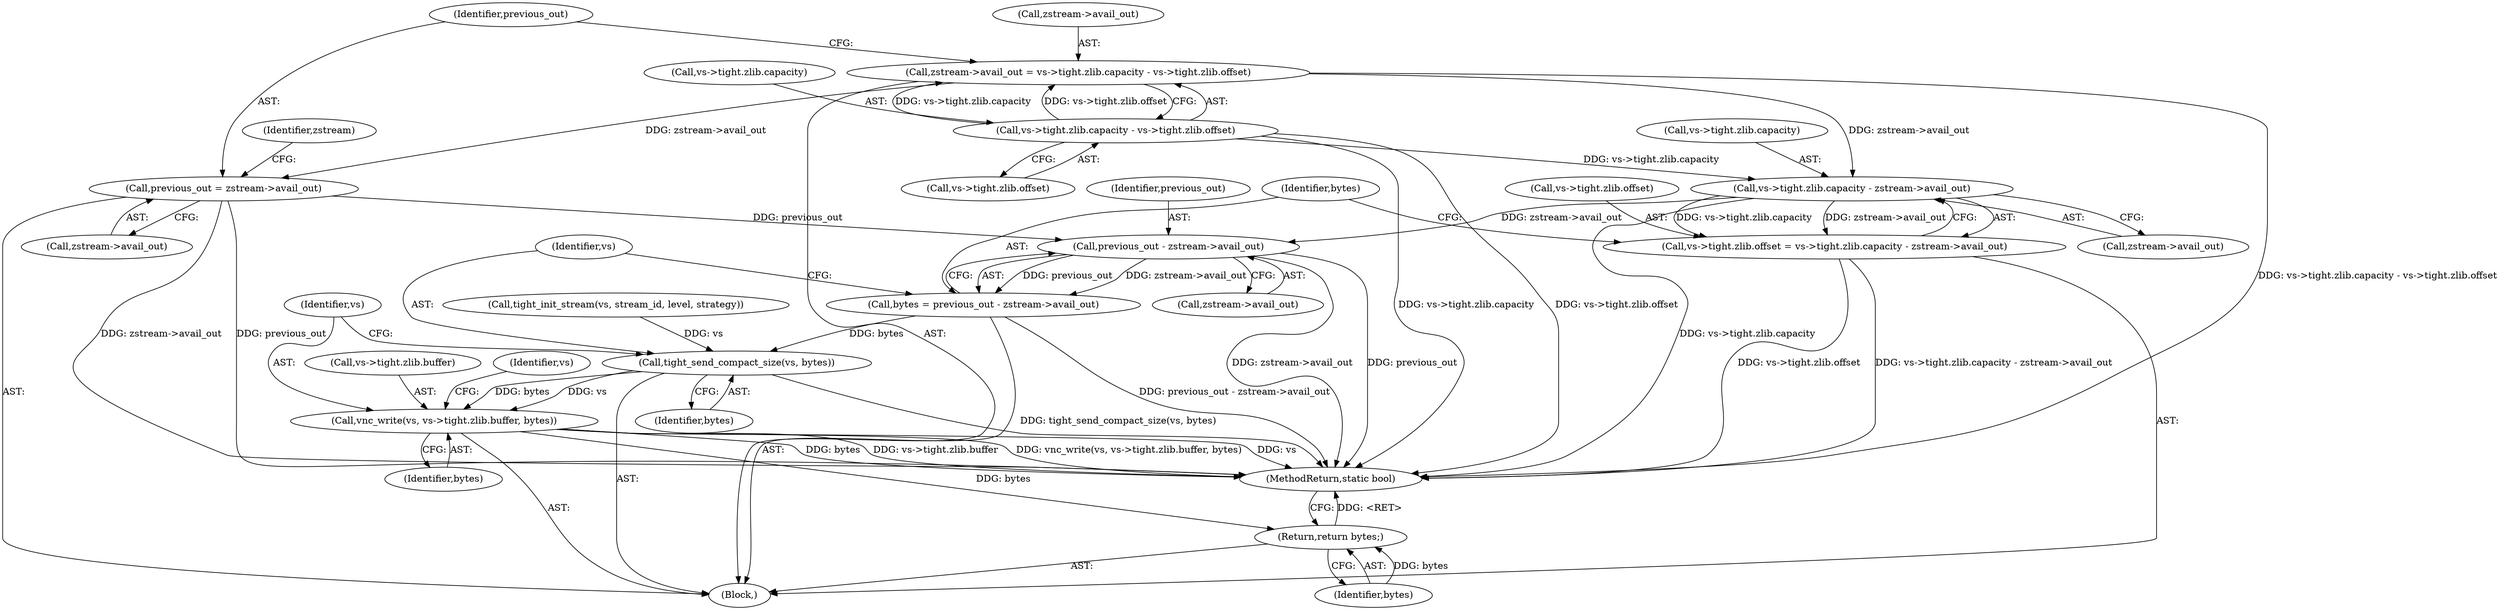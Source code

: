 digraph "0_qemu_9f64916da20eea67121d544698676295bbb105a7_0@integer" {
"1000739" [label="(Call,zstream->avail_out = vs->tight.zlib.capacity - vs->tight.zlib.offset)"];
"1000743" [label="(Call,vs->tight.zlib.capacity - vs->tight.zlib.offset)"];
"1000758" [label="(Call,previous_out = zstream->avail_out)"];
"1000802" [label="(Call,previous_out - zstream->avail_out)"];
"1000800" [label="(Call,bytes = previous_out - zstream->avail_out)"];
"1000807" [label="(Call,tight_send_compact_size(vs, bytes))"];
"1000810" [label="(Call,vnc_write(vs, vs->tight.zlib.buffer, bytes))"];
"1000827" [label="(Return,return bytes;)"];
"1000789" [label="(Call,vs->tight.zlib.capacity - zstream->avail_out)"];
"1000781" [label="(Call,vs->tight.zlib.offset = vs->tight.zlib.capacity - zstream->avail_out)"];
"1000739" [label="(Call,zstream->avail_out = vs->tight.zlib.capacity - vs->tight.zlib.offset)"];
"1000642" [label="(Block,)"];
"1000781" [label="(Call,vs->tight.zlib.offset = vs->tight.zlib.capacity - zstream->avail_out)"];
"1000812" [label="(Call,vs->tight.zlib.buffer)"];
"1000828" [label="(Identifier,bytes)"];
"1000743" [label="(Call,vs->tight.zlib.capacity - vs->tight.zlib.offset)"];
"1000808" [label="(Identifier,vs)"];
"1000758" [label="(Call,previous_out = zstream->avail_out)"];
"1000797" [label="(Call,zstream->avail_out)"];
"1000760" [label="(Call,zstream->avail_out)"];
"1000759" [label="(Identifier,previous_out)"];
"1000789" [label="(Call,vs->tight.zlib.capacity - zstream->avail_out)"];
"1000765" [label="(Identifier,zstream)"];
"1000807" [label="(Call,tight_send_compact_size(vs, bytes))"];
"1000790" [label="(Call,vs->tight.zlib.capacity)"];
"1000824" [label="(Identifier,vs)"];
"1000782" [label="(Call,vs->tight.zlib.offset)"];
"1000803" [label="(Identifier,previous_out)"];
"1000744" [label="(Call,vs->tight.zlib.capacity)"];
"1000811" [label="(Identifier,vs)"];
"1000804" [label="(Call,zstream->avail_out)"];
"1000800" [label="(Call,bytes = previous_out - zstream->avail_out)"];
"1000946" [label="(MethodReturn,static bool)"];
"1000751" [label="(Call,vs->tight.zlib.offset)"];
"1000740" [label="(Call,zstream->avail_out)"];
"1000802" [label="(Call,previous_out - zstream->avail_out)"];
"1000810" [label="(Call,vnc_write(vs, vs->tight.zlib.buffer, bytes))"];
"1000827" [label="(Return,return bytes;)"];
"1000679" [label="(Call,tight_init_stream(vs, stream_id, level, strategy))"];
"1000809" [label="(Identifier,bytes)"];
"1000801" [label="(Identifier,bytes)"];
"1000819" [label="(Identifier,bytes)"];
"1000739" -> "1000642"  [label="AST: "];
"1000739" -> "1000743"  [label="CFG: "];
"1000740" -> "1000739"  [label="AST: "];
"1000743" -> "1000739"  [label="AST: "];
"1000759" -> "1000739"  [label="CFG: "];
"1000739" -> "1000946"  [label="DDG: vs->tight.zlib.capacity - vs->tight.zlib.offset"];
"1000743" -> "1000739"  [label="DDG: vs->tight.zlib.capacity"];
"1000743" -> "1000739"  [label="DDG: vs->tight.zlib.offset"];
"1000739" -> "1000758"  [label="DDG: zstream->avail_out"];
"1000739" -> "1000789"  [label="DDG: zstream->avail_out"];
"1000743" -> "1000751"  [label="CFG: "];
"1000744" -> "1000743"  [label="AST: "];
"1000751" -> "1000743"  [label="AST: "];
"1000743" -> "1000946"  [label="DDG: vs->tight.zlib.offset"];
"1000743" -> "1000946"  [label="DDG: vs->tight.zlib.capacity"];
"1000743" -> "1000789"  [label="DDG: vs->tight.zlib.capacity"];
"1000758" -> "1000642"  [label="AST: "];
"1000758" -> "1000760"  [label="CFG: "];
"1000759" -> "1000758"  [label="AST: "];
"1000760" -> "1000758"  [label="AST: "];
"1000765" -> "1000758"  [label="CFG: "];
"1000758" -> "1000946"  [label="DDG: zstream->avail_out"];
"1000758" -> "1000946"  [label="DDG: previous_out"];
"1000758" -> "1000802"  [label="DDG: previous_out"];
"1000802" -> "1000800"  [label="AST: "];
"1000802" -> "1000804"  [label="CFG: "];
"1000803" -> "1000802"  [label="AST: "];
"1000804" -> "1000802"  [label="AST: "];
"1000800" -> "1000802"  [label="CFG: "];
"1000802" -> "1000946"  [label="DDG: previous_out"];
"1000802" -> "1000946"  [label="DDG: zstream->avail_out"];
"1000802" -> "1000800"  [label="DDG: previous_out"];
"1000802" -> "1000800"  [label="DDG: zstream->avail_out"];
"1000789" -> "1000802"  [label="DDG: zstream->avail_out"];
"1000800" -> "1000642"  [label="AST: "];
"1000801" -> "1000800"  [label="AST: "];
"1000808" -> "1000800"  [label="CFG: "];
"1000800" -> "1000946"  [label="DDG: previous_out - zstream->avail_out"];
"1000800" -> "1000807"  [label="DDG: bytes"];
"1000807" -> "1000642"  [label="AST: "];
"1000807" -> "1000809"  [label="CFG: "];
"1000808" -> "1000807"  [label="AST: "];
"1000809" -> "1000807"  [label="AST: "];
"1000811" -> "1000807"  [label="CFG: "];
"1000807" -> "1000946"  [label="DDG: tight_send_compact_size(vs, bytes)"];
"1000679" -> "1000807"  [label="DDG: vs"];
"1000807" -> "1000810"  [label="DDG: vs"];
"1000807" -> "1000810"  [label="DDG: bytes"];
"1000810" -> "1000642"  [label="AST: "];
"1000810" -> "1000819"  [label="CFG: "];
"1000811" -> "1000810"  [label="AST: "];
"1000812" -> "1000810"  [label="AST: "];
"1000819" -> "1000810"  [label="AST: "];
"1000824" -> "1000810"  [label="CFG: "];
"1000810" -> "1000946"  [label="DDG: vnc_write(vs, vs->tight.zlib.buffer, bytes)"];
"1000810" -> "1000946"  [label="DDG: vs"];
"1000810" -> "1000946"  [label="DDG: bytes"];
"1000810" -> "1000946"  [label="DDG: vs->tight.zlib.buffer"];
"1000810" -> "1000827"  [label="DDG: bytes"];
"1000827" -> "1000642"  [label="AST: "];
"1000827" -> "1000828"  [label="CFG: "];
"1000828" -> "1000827"  [label="AST: "];
"1000946" -> "1000827"  [label="CFG: "];
"1000827" -> "1000946"  [label="DDG: <RET>"];
"1000828" -> "1000827"  [label="DDG: bytes"];
"1000789" -> "1000781"  [label="AST: "];
"1000789" -> "1000797"  [label="CFG: "];
"1000790" -> "1000789"  [label="AST: "];
"1000797" -> "1000789"  [label="AST: "];
"1000781" -> "1000789"  [label="CFG: "];
"1000789" -> "1000946"  [label="DDG: vs->tight.zlib.capacity"];
"1000789" -> "1000781"  [label="DDG: vs->tight.zlib.capacity"];
"1000789" -> "1000781"  [label="DDG: zstream->avail_out"];
"1000781" -> "1000642"  [label="AST: "];
"1000782" -> "1000781"  [label="AST: "];
"1000801" -> "1000781"  [label="CFG: "];
"1000781" -> "1000946"  [label="DDG: vs->tight.zlib.capacity - zstream->avail_out"];
"1000781" -> "1000946"  [label="DDG: vs->tight.zlib.offset"];
}
